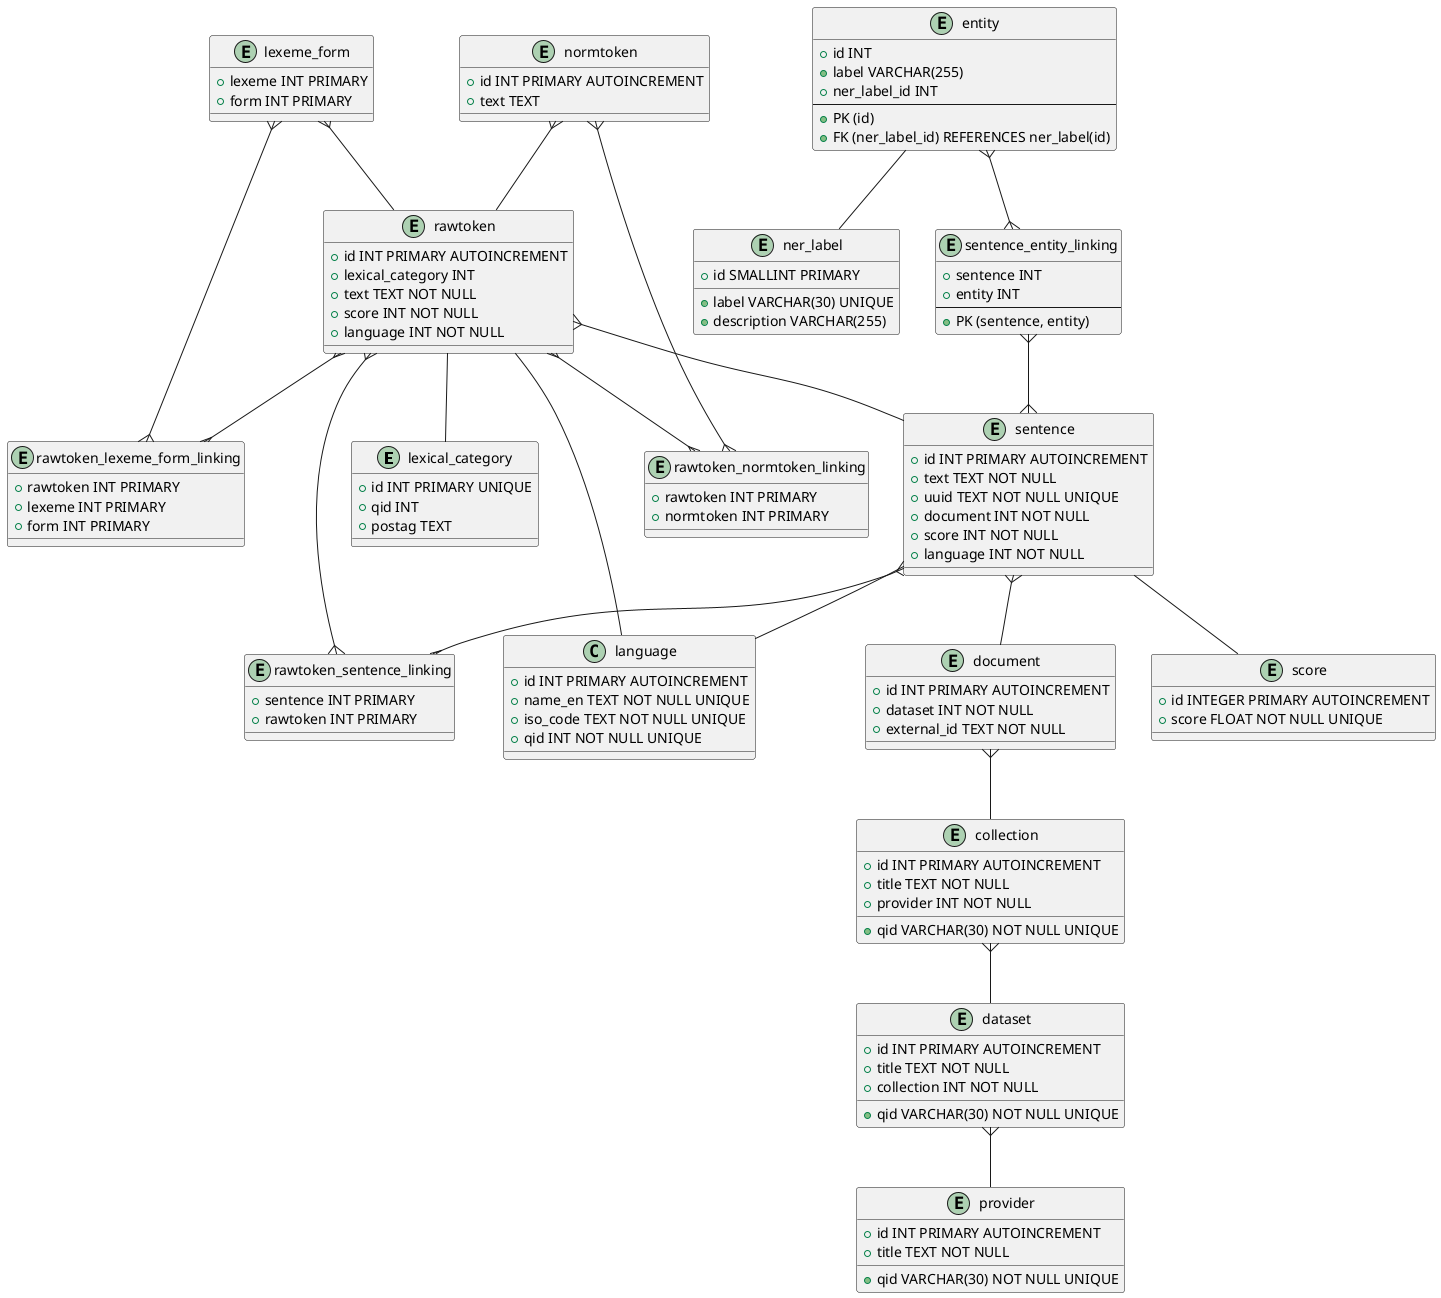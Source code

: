 @startuml
'' Store information about token, lexical category and

'' This is needed to distinguish forms
'' VERB and AUX link to the same qid
entity lexical_category {
    + id INT PRIMARY UNIQUE
    + qid INT
    + postag TEXT
}

'' The ISO 639-1 code is stored like in the yml like so: 'en'
class language {
    + id INT PRIMARY AUTOINCREMENT
    + name_en TEXT NOT NULL UNIQUE
    + iso_code TEXT NOT NULL UNIQUE
    + qid INT NOT NULL UNIQUE
}
'' e.g. Riksdagenförvaltningen Q10655176)
entity provider {
    + id INT PRIMARY AUTOINCREMENT
    + title TEXT NOT NULL
    + qid VARCHAR(30) NOT NULL UNIQUE
}
'' e.g. Riksdagens öppna data Q108560253
'' QID for this term: Q59294700
entity collection {
    + id INT PRIMARY AUTOINCREMENT
    + title TEXT NOT NULL
    + qid VARCHAR(30) NOT NULL UNIQUE
    + provider INT NOT NULL
}

'' dataset is e.g. departementserien Q123501464
entity dataset {
    + id INT PRIMARY AUTOINCREMENT
    + title TEXT NOT NULL
    + qid VARCHAR(30) NOT NULL UNIQUE
    + collection INT NOT NULL
}

'' e.g. GNB465, see https://www.riksdagen.se/sv/dokument-och-lagar/dokument/departementsserien/ds-1999-65-_gnb465/
entity document {
    + id INT PRIMARY AUTOINCREMENT
    + dataset INT NOT NULL
    + external_id TEXT NOT NULL
}

'' sentences is detected by the spaCy NLP
entity sentence {
    + id INT PRIMARY AUTOINCREMENT
    + text TEXT NOT NULL
    + uuid TEXT NOT NULL UNIQUE
    + document INT NOT NULL
    + score INT NOT NULL
    + language INT NOT NULL
}

'' linking table
entity rawtoken_sentence_linking {
    + sentence INT PRIMARY
    + rawtoken INT PRIMARY
}

'' lexeme form ids can be matched later on to forms
entity lexeme_form {
    + lexeme INT PRIMARY
    + form INT PRIMARY
}

'' linking table
entity rawtoken_lexeme_form_linking {
    + rawtoken INT PRIMARY
    + lexeme INT PRIMARY
    + form INT PRIMARY
}

'' raw tokens appear in sentences as output form the NLP and have a lexical category
'' they have a composite primary key hardcoding them to a specific lexical category
'' text + lexical_category_id + language = UNIQUE
entity rawtoken {
    + id INT PRIMARY AUTOINCREMENT
    + lexical_category INT
    + text TEXT NOT NULL
    + score INT NOT NULL
    + language INT NOT NULL
}

'' This prevents duplication of scores in the database on every token and sentence
entity score {
    + id INTEGER PRIMARY AUTOINCREMENT
    + score FLOAT NOT NULL UNIQUE
}

'' normalized tokens are derived from raw tokens and have no lexical category
'' They help users who want to lookup variations of any given token
'' e.g. the form Hus has the normalized token hus
'' e.g. the form statsminister has the normalized token statsminister
entity normtoken {
    + id INT PRIMARY AUTOINCREMENT
    + text TEXT
}

'' link table between forms and normalized tokens
entity rawtoken_normtoken_linking {
    + rawtoken INT PRIMARY
    + normtoken INT PRIMARY
}

'' This table holds the NER labels of spaCy
entity ner_label {
  + id SMALLINT PRIMARY
  + label VARCHAR(30) UNIQUE
  + description VARCHAR(255)
}

'' This is a unique NER occurrence.
'' E.g. label: Europe: ner_label_id -> id of 'LOC'
entity entity {
  + id INT
  + label VARCHAR(255)
  + ner_label_id INT
  --
  + PK (id)
  + FK (ner_label_id) REFERENCES ner_label(id)
}

'' We only store one unique ner per sentence.
'' We don't care about the same entity
'' appearing multiple times in a sentence
entity sentence_entity_linking {
  + sentence INT
  + entity INT
  --
  + PK (sentence, entity)
}

' many to one:
lexeme_form }-- rawtoken
normtoken }-- rawtoken
rawtoken }-- sentence
sentence }-- document
document }-- collection
collection }-- dataset
dataset }-- provider

' one to one
entity -- ner_label
sentence -- score
sentence -- language
rawtoken -- lexical_category
rawtoken -- language

' many to many
rawtoken }--{ rawtoken_normtoken_linking
normtoken }--{ rawtoken_normtoken_linking
rawtoken }--{ rawtoken_sentence_linking
sentence }--{ rawtoken_sentence_linking
rawtoken }--{ rawtoken_lexeme_form_linking
lexeme_form }--{ rawtoken_lexeme_form_linking
sentence_entity_linking }--{ sentence
entity }--{ sentence_entity_linking
@enduml
